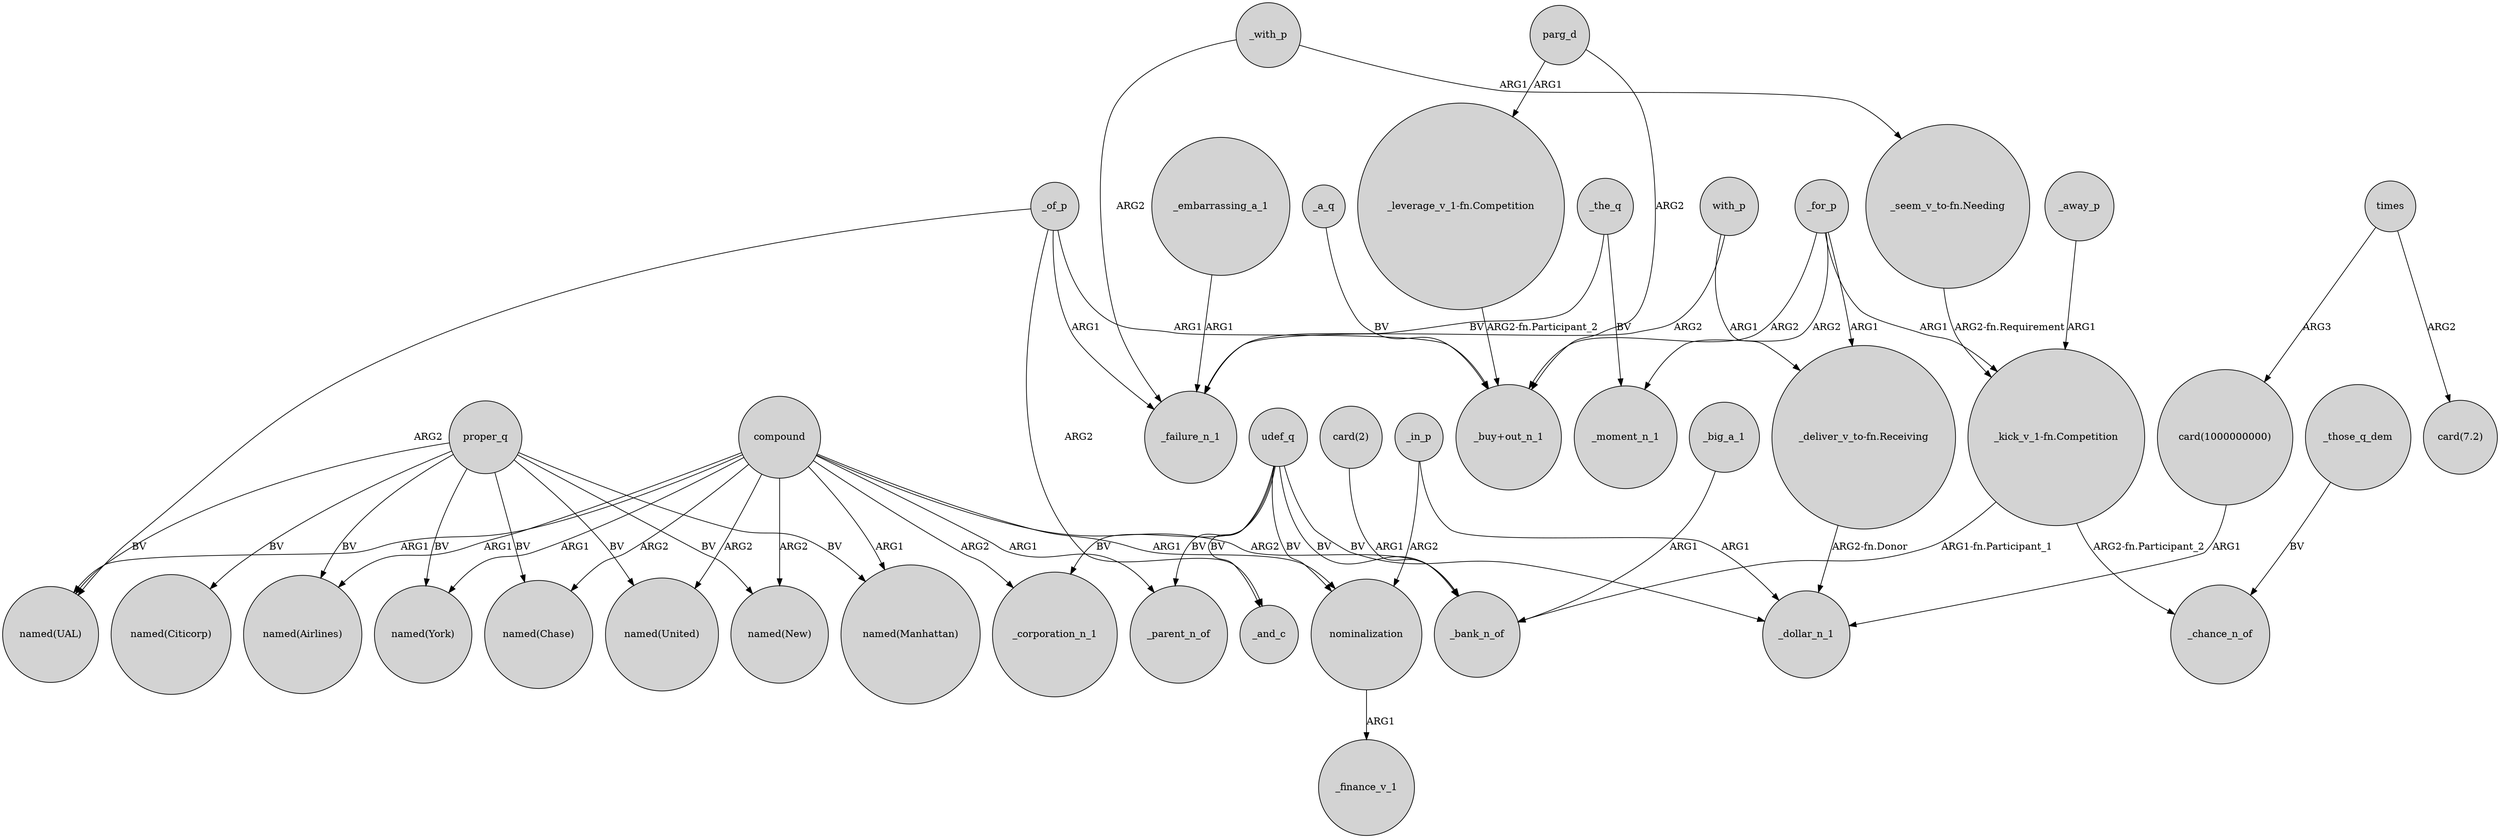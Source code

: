 digraph {
	node [shape=circle style=filled]
	"card(1000000000)" -> _dollar_n_1 [label=ARG1]
	"_seem_v_to-fn.Needing" -> "_kick_v_1-fn.Competition" [label="ARG2-fn.Requirement"]
	_big_a_1 -> _bank_n_of [label=ARG1]
	compound -> "named(Airlines)" [label=ARG1]
	_the_q -> _failure_n_1 [label=BV]
	compound -> "named(UAL)" [label=ARG1]
	_of_p -> _and_c [label=ARG2]
	_with_p -> "_seem_v_to-fn.Needing" [label=ARG1]
	nominalization -> _finance_v_1 [label=ARG1]
	compound -> "named(United)" [label=ARG2]
	_for_p -> "_deliver_v_to-fn.Receiving" [label=ARG1]
	compound -> "named(New)" [label=ARG2]
	_of_p -> "_buy+out_n_1" [label=ARG1]
	with_p -> "_deliver_v_to-fn.Receiving" [label=ARG1]
	proper_q -> "named(New)" [label=BV]
	"_kick_v_1-fn.Competition" -> _bank_n_of [label="ARG1-fn.Participant_1"]
	udef_q -> nominalization [label=BV]
	parg_d -> "_leverage_v_1-fn.Competition" [label=ARG1]
	times -> "card(7.2)" [label=ARG2]
	udef_q -> _bank_n_of [label=BV]
	compound -> "named(Manhattan)" [label=ARG1]
	proper_q -> "named(Manhattan)" [label=BV]
	_those_q_dem -> _chance_n_of [label=BV]
	_for_p -> "_buy+out_n_1" [label=ARG2]
	times -> "card(1000000000)" [label=ARG3]
	_for_p -> "_kick_v_1-fn.Competition" [label=ARG1]
	proper_q -> "named(Airlines)" [label=BV]
	udef_q -> _and_c [label=BV]
	parg_d -> "_buy+out_n_1" [label=ARG2]
	_for_p -> _moment_n_1 [label=ARG2]
	"_kick_v_1-fn.Competition" -> _chance_n_of [label="ARG2-fn.Participant_2"]
	proper_q -> "named(York)" [label=BV]
	_a_q -> "_buy+out_n_1" [label=BV]
	proper_q -> "named(UAL)" [label=BV]
	compound -> nominalization [label=ARG1]
	_in_p -> _dollar_n_1 [label=ARG1]
	_embarrassing_a_1 -> _failure_n_1 [label=ARG1]
	"card(2)" -> _bank_n_of [label=ARG1]
	compound -> _parent_n_of [label=ARG1]
	_of_p -> _failure_n_1 [label=ARG1]
	compound -> "named(Chase)" [label=ARG2]
	udef_q -> _dollar_n_1 [label=BV]
	_with_p -> _failure_n_1 [label=ARG2]
	proper_q -> "named(United)" [label=BV]
	"_deliver_v_to-fn.Receiving" -> _dollar_n_1 [label="ARG2-fn.Donor"]
	compound -> _corporation_n_1 [label=ARG2]
	udef_q -> _corporation_n_1 [label=BV]
	"_leverage_v_1-fn.Competition" -> "_buy+out_n_1" [label="ARG2-fn.Participant_2"]
	proper_q -> "named(Citicorp)" [label=BV]
	compound -> "named(York)" [label=ARG1]
	udef_q -> _parent_n_of [label=BV]
	with_p -> _failure_n_1 [label=ARG2]
	_in_p -> nominalization [label=ARG2]
	compound -> _bank_n_of [label=ARG2]
	_the_q -> _moment_n_1 [label=BV]
	proper_q -> "named(Chase)" [label=BV]
	_of_p -> "named(UAL)" [label=ARG2]
	_away_p -> "_kick_v_1-fn.Competition" [label=ARG1]
}
